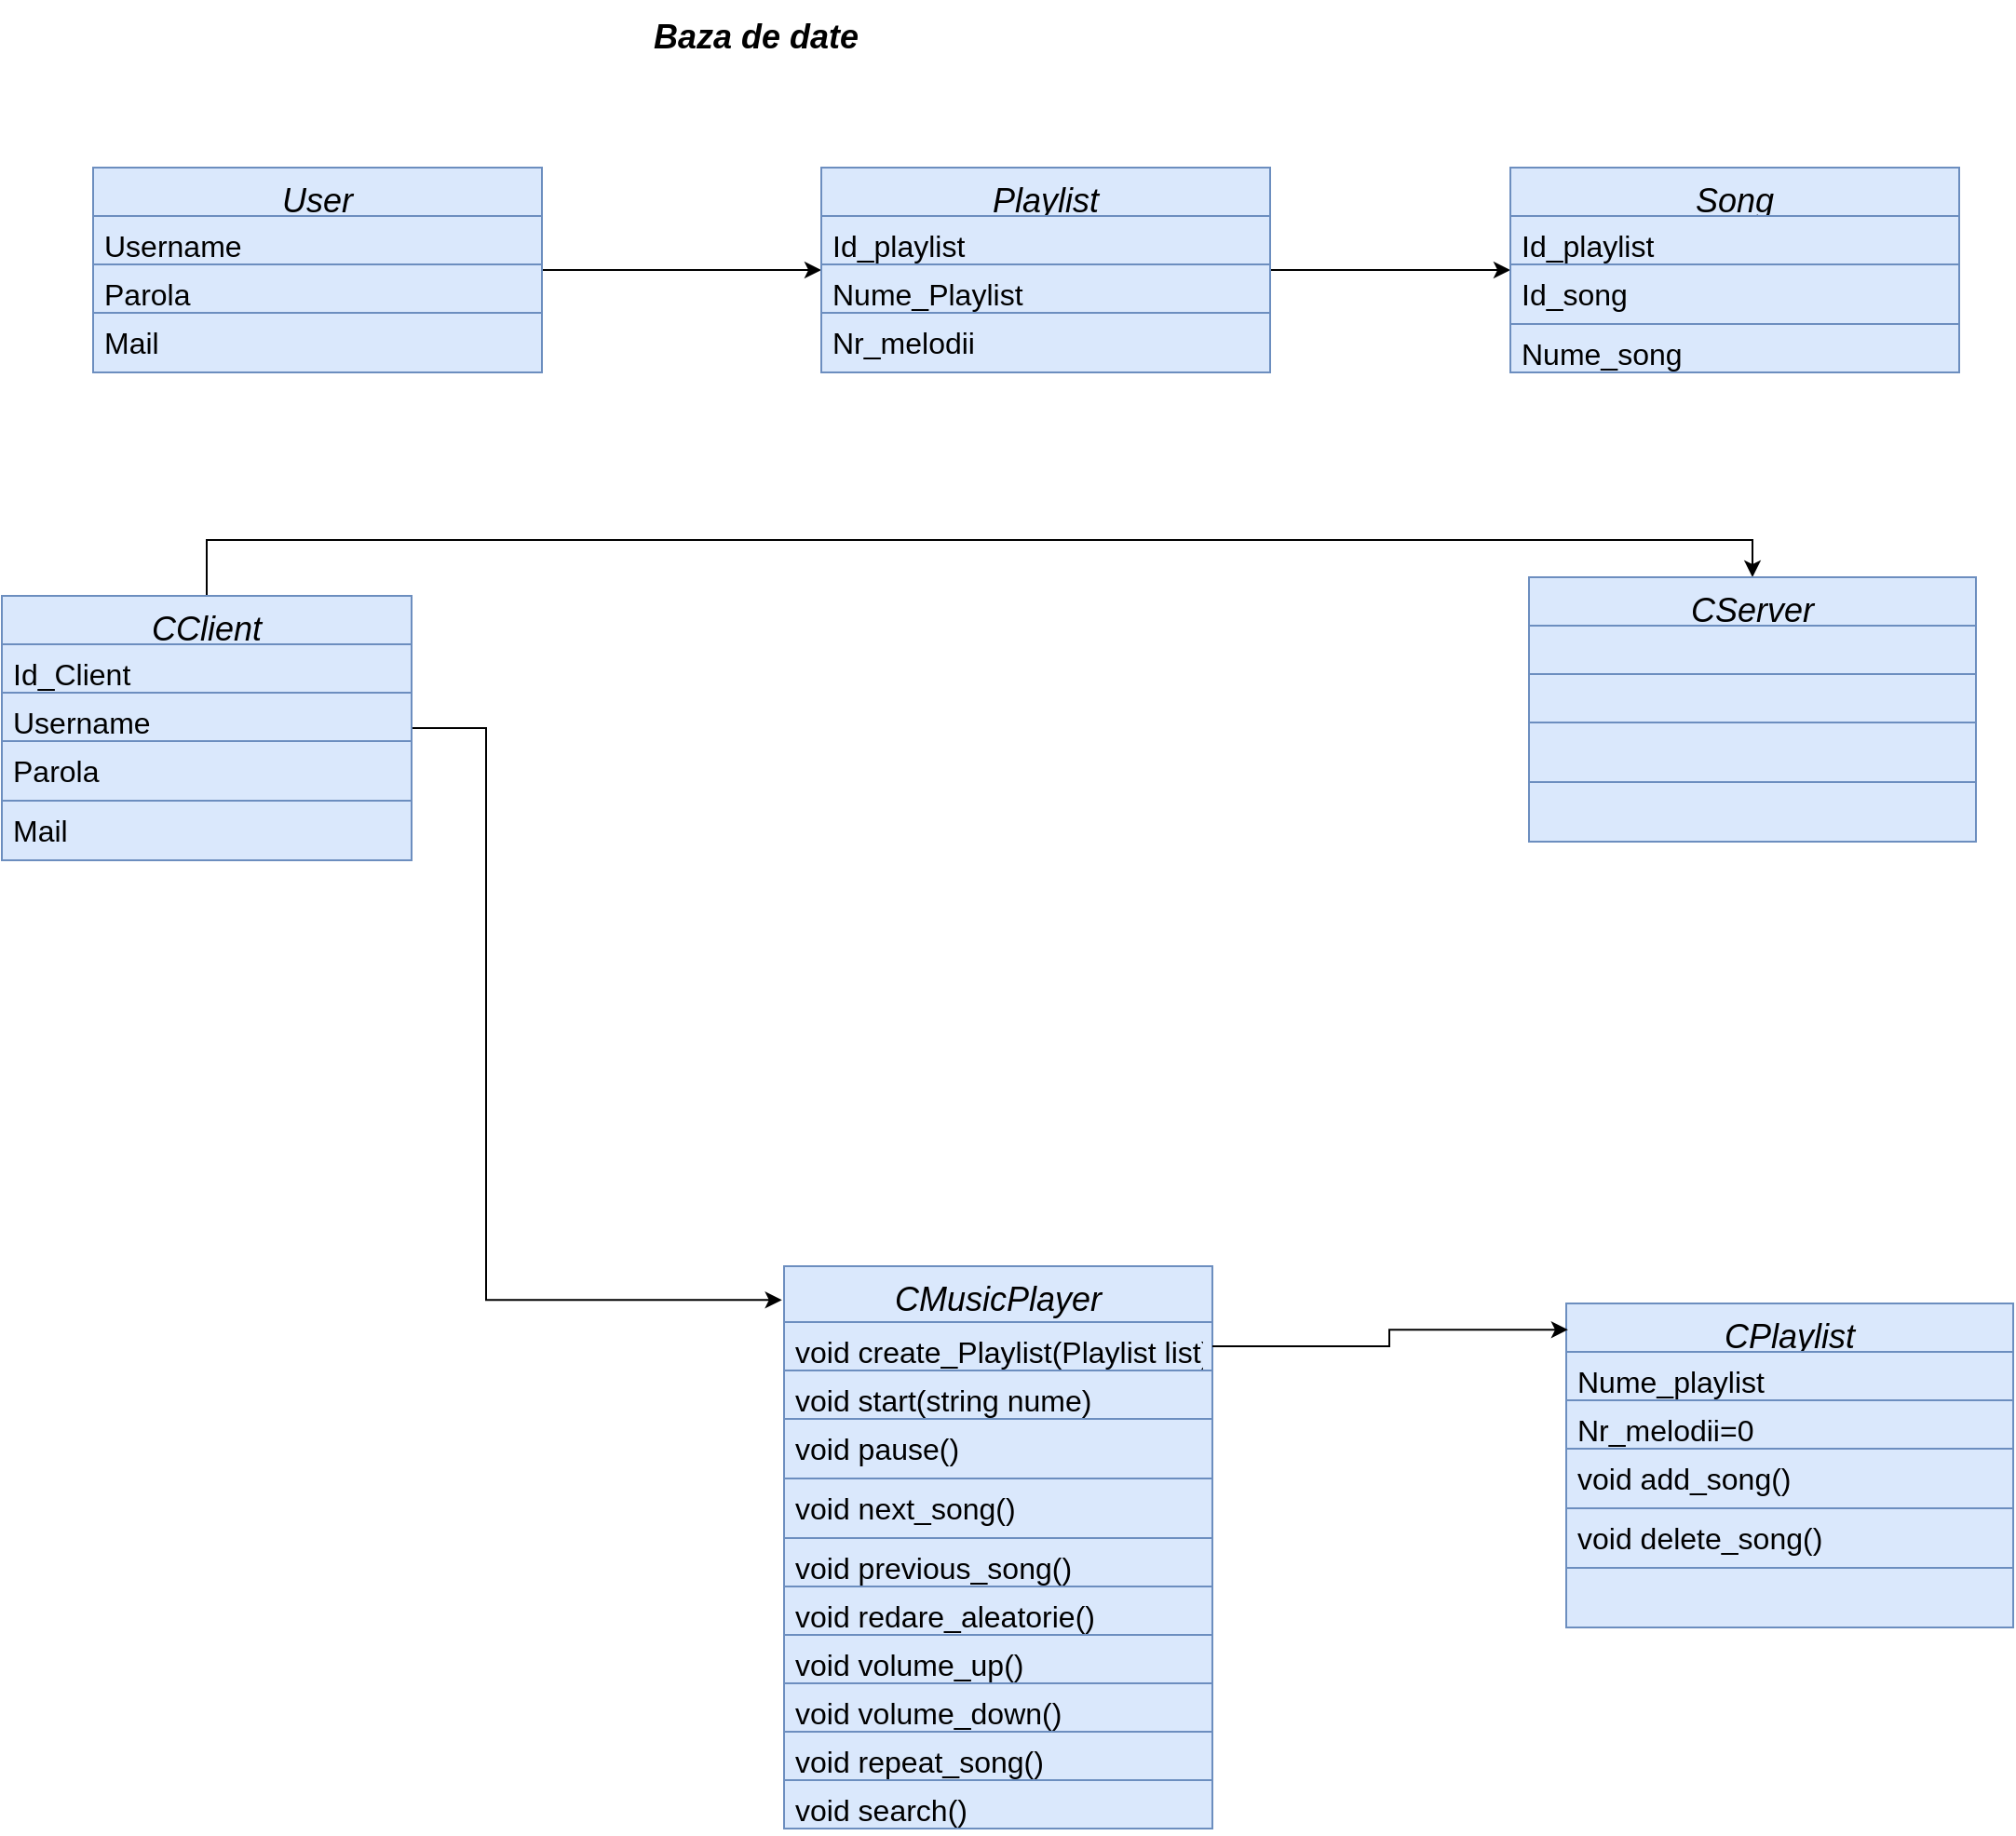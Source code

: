 <mxfile version="13.9.9" type="device"><diagram id="C5RBs43oDa-KdzZeNtuy" name="Page-1"><mxGraphModel dx="1856" dy="867" grid="1" gridSize="10" guides="1" tooltips="1" connect="1" arrows="1" fold="1" page="1" pageScale="1" pageWidth="3300" pageHeight="2339" math="0" shadow="0"><root><mxCell id="WIyWlLk6GJQsqaUBKTNV-0"/><mxCell id="WIyWlLk6GJQsqaUBKTNV-1" parent="WIyWlLk6GJQsqaUBKTNV-0"/><mxCell id="E3miC730Tya--SnybEm1-10" style="edgeStyle=orthogonalEdgeStyle;rounded=0;orthogonalLoop=1;jettySize=auto;html=1;exitX=1;exitY=0.5;exitDx=0;exitDy=0;entryX=0;entryY=0.5;entryDx=0;entryDy=0;fontSize=18;" parent="WIyWlLk6GJQsqaUBKTNV-1" source="zkfFHV4jXpPFQw0GAbJ--0" target="E3miC730Tya--SnybEm1-6" edge="1"><mxGeometry relative="1" as="geometry"/></mxCell><mxCell id="zkfFHV4jXpPFQw0GAbJ--0" value="User" style="swimlane;fontStyle=2;align=center;verticalAlign=top;childLayout=stackLayout;horizontal=1;startSize=26;horizontalStack=0;resizeParent=1;resizeLast=0;collapsible=1;marginBottom=0;rounded=0;shadow=0;strokeWidth=1;fillColor=#dae8fc;strokeColor=#6c8ebf;fontSize=18;" parent="WIyWlLk6GJQsqaUBKTNV-1" vertex="1"><mxGeometry x="189" y="160" width="241" height="110" as="geometry"><mxRectangle x="230" y="140" width="160" height="26" as="alternateBounds"/></mxGeometry></mxCell><mxCell id="zkfFHV4jXpPFQw0GAbJ--1" value="Username" style="text;align=left;verticalAlign=top;spacingLeft=4;spacingRight=4;overflow=hidden;rotatable=0;points=[[0,0.5],[1,0.5]];portConstraint=eastwest;fillColor=#dae8fc;strokeColor=#6c8ebf;fontSize=16;" parent="zkfFHV4jXpPFQw0GAbJ--0" vertex="1"><mxGeometry y="26" width="241" height="26" as="geometry"/></mxCell><mxCell id="zkfFHV4jXpPFQw0GAbJ--3" value="Parola" style="text;align=left;verticalAlign=top;spacingLeft=4;spacingRight=4;overflow=hidden;rotatable=0;points=[[0,0.5],[1,0.5]];portConstraint=eastwest;rounded=0;shadow=0;html=0;fillColor=#dae8fc;strokeColor=#6c8ebf;fontSize=16;" parent="zkfFHV4jXpPFQw0GAbJ--0" vertex="1"><mxGeometry y="52" width="241" height="26" as="geometry"/></mxCell><mxCell id="E3miC730Tya--SnybEm1-0" value="Mail" style="text;align=left;verticalAlign=top;spacingLeft=4;spacingRight=4;overflow=hidden;rotatable=0;points=[[0,0.5],[1,0.5]];portConstraint=eastwest;rounded=0;shadow=0;html=0;fillColor=#dae8fc;strokeColor=#6c8ebf;fontSize=16;" parent="zkfFHV4jXpPFQw0GAbJ--0" vertex="1"><mxGeometry y="78" width="241" height="32" as="geometry"/></mxCell><mxCell id="E3miC730Tya--SnybEm1-4" value="&lt;font style=&quot;font-size: 18px&quot;&gt;&lt;i&gt;&lt;b&gt;Baza de date&lt;/b&gt;&lt;/i&gt;&lt;/font&gt;" style="text;html=1;strokeColor=none;fillColor=none;align=center;verticalAlign=middle;whiteSpace=wrap;rounded=0;" parent="WIyWlLk6GJQsqaUBKTNV-1" vertex="1"><mxGeometry x="430" y="70" width="230" height="40" as="geometry"/></mxCell><mxCell id="cdhBLZeFDttdKhyLM7Vs-7" style="edgeStyle=orthogonalEdgeStyle;rounded=0;orthogonalLoop=1;jettySize=auto;html=1;exitX=1;exitY=0.5;exitDx=0;exitDy=0;entryX=0;entryY=0.5;entryDx=0;entryDy=0;" edge="1" parent="WIyWlLk6GJQsqaUBKTNV-1" source="E3miC730Tya--SnybEm1-6" target="cdhBLZeFDttdKhyLM7Vs-1"><mxGeometry relative="1" as="geometry"/></mxCell><mxCell id="E3miC730Tya--SnybEm1-6" value="Playlist" style="swimlane;fontStyle=2;align=center;verticalAlign=top;childLayout=stackLayout;horizontal=1;startSize=26;horizontalStack=0;resizeParent=1;resizeLast=0;collapsible=1;marginBottom=0;rounded=0;shadow=0;strokeWidth=1;fillColor=#dae8fc;strokeColor=#6c8ebf;fontSize=18;" parent="WIyWlLk6GJQsqaUBKTNV-1" vertex="1"><mxGeometry x="580" y="160" width="241" height="110" as="geometry"><mxRectangle x="230" y="140" width="160" height="26" as="alternateBounds"/></mxGeometry></mxCell><mxCell id="E3miC730Tya--SnybEm1-7" value="Id_playlist" style="text;align=left;verticalAlign=top;spacingLeft=4;spacingRight=4;overflow=hidden;rotatable=0;points=[[0,0.5],[1,0.5]];portConstraint=eastwest;fillColor=#dae8fc;strokeColor=#6c8ebf;fontSize=16;" parent="E3miC730Tya--SnybEm1-6" vertex="1"><mxGeometry y="26" width="241" height="26" as="geometry"/></mxCell><mxCell id="E3miC730Tya--SnybEm1-8" value="Nume_Playlist" style="text;align=left;verticalAlign=top;spacingLeft=4;spacingRight=4;overflow=hidden;rotatable=0;points=[[0,0.5],[1,0.5]];portConstraint=eastwest;rounded=0;shadow=0;html=0;fillColor=#dae8fc;strokeColor=#6c8ebf;fontSize=16;" parent="E3miC730Tya--SnybEm1-6" vertex="1"><mxGeometry y="52" width="241" height="26" as="geometry"/></mxCell><mxCell id="E3miC730Tya--SnybEm1-9" value="Nr_melodii" style="text;align=left;verticalAlign=top;spacingLeft=4;spacingRight=4;overflow=hidden;rotatable=0;points=[[0,0.5],[1,0.5]];portConstraint=eastwest;rounded=0;shadow=0;html=0;fillColor=#dae8fc;strokeColor=#6c8ebf;fontSize=16;" parent="E3miC730Tya--SnybEm1-6" vertex="1"><mxGeometry y="78" width="241" height="32" as="geometry"/></mxCell><mxCell id="E3miC730Tya--SnybEm1-52" style="edgeStyle=orthogonalEdgeStyle;rounded=0;orthogonalLoop=1;jettySize=auto;html=1;entryX=-0.005;entryY=0.06;entryDx=0;entryDy=0;entryPerimeter=0;fontSize=18;" parent="WIyWlLk6GJQsqaUBKTNV-1" source="E3miC730Tya--SnybEm1-11" target="E3miC730Tya--SnybEm1-22" edge="1"><mxGeometry relative="1" as="geometry"><Array as="points"><mxPoint x="400" y="461"/><mxPoint x="400" y="768"/></Array></mxGeometry></mxCell><mxCell id="cdhBLZeFDttdKhyLM7Vs-8" style="edgeStyle=orthogonalEdgeStyle;rounded=0;orthogonalLoop=1;jettySize=auto;html=1;entryX=0.5;entryY=0;entryDx=0;entryDy=0;" edge="1" parent="WIyWlLk6GJQsqaUBKTNV-1" source="E3miC730Tya--SnybEm1-11" target="E3miC730Tya--SnybEm1-17"><mxGeometry relative="1" as="geometry"><Array as="points"><mxPoint x="250" y="360"/><mxPoint x="1080" y="360"/></Array></mxGeometry></mxCell><mxCell id="E3miC730Tya--SnybEm1-11" value="CClient" style="swimlane;fontStyle=2;align=center;verticalAlign=top;childLayout=stackLayout;horizontal=1;startSize=26;horizontalStack=0;resizeParent=1;resizeLast=0;collapsible=1;marginBottom=0;rounded=0;shadow=0;strokeWidth=1;fillColor=#dae8fc;strokeColor=#6c8ebf;fontSize=18;" parent="WIyWlLk6GJQsqaUBKTNV-1" vertex="1"><mxGeometry x="140" y="390" width="220" height="142" as="geometry"><mxRectangle x="230" y="140" width="160" height="26" as="alternateBounds"/></mxGeometry></mxCell><mxCell id="E3miC730Tya--SnybEm1-12" value="Id_Client" style="text;align=left;verticalAlign=top;spacingLeft=4;spacingRight=4;overflow=hidden;rotatable=0;points=[[0,0.5],[1,0.5]];portConstraint=eastwest;fillColor=#dae8fc;strokeColor=#6c8ebf;fontSize=16;" parent="E3miC730Tya--SnybEm1-11" vertex="1"><mxGeometry y="26" width="220" height="26" as="geometry"/></mxCell><mxCell id="E3miC730Tya--SnybEm1-13" value="Username" style="text;align=left;verticalAlign=top;spacingLeft=4;spacingRight=4;overflow=hidden;rotatable=0;points=[[0,0.5],[1,0.5]];portConstraint=eastwest;rounded=0;shadow=0;html=0;fillColor=#dae8fc;strokeColor=#6c8ebf;fontSize=16;" parent="E3miC730Tya--SnybEm1-11" vertex="1"><mxGeometry y="52" width="220" height="26" as="geometry"/></mxCell><mxCell id="E3miC730Tya--SnybEm1-14" value="Parola" style="text;align=left;verticalAlign=top;spacingLeft=4;spacingRight=4;overflow=hidden;rotatable=0;points=[[0,0.5],[1,0.5]];portConstraint=eastwest;rounded=0;shadow=0;html=0;fillColor=#dae8fc;strokeColor=#6c8ebf;fontSize=16;" parent="E3miC730Tya--SnybEm1-11" vertex="1"><mxGeometry y="78" width="220" height="32" as="geometry"/></mxCell><mxCell id="E3miC730Tya--SnybEm1-16" value="Mail" style="text;align=left;verticalAlign=top;spacingLeft=4;spacingRight=4;overflow=hidden;rotatable=0;points=[[0,0.5],[1,0.5]];portConstraint=eastwest;rounded=0;shadow=0;html=0;fillColor=#dae8fc;strokeColor=#6c8ebf;fontSize=16;" parent="E3miC730Tya--SnybEm1-11" vertex="1"><mxGeometry y="110" width="220" height="32" as="geometry"/></mxCell><mxCell id="E3miC730Tya--SnybEm1-17" value="CServer" style="swimlane;fontStyle=2;align=center;verticalAlign=top;childLayout=stackLayout;horizontal=1;startSize=26;horizontalStack=0;resizeParent=1;resizeLast=0;collapsible=1;marginBottom=0;rounded=0;shadow=0;strokeWidth=1;fillColor=#dae8fc;strokeColor=#6c8ebf;fontSize=18;" parent="WIyWlLk6GJQsqaUBKTNV-1" vertex="1"><mxGeometry x="960" y="380" width="240" height="142" as="geometry"><mxRectangle x="230" y="140" width="160" height="26" as="alternateBounds"/></mxGeometry></mxCell><mxCell id="E3miC730Tya--SnybEm1-18" value="" style="text;align=left;verticalAlign=top;spacingLeft=4;spacingRight=4;overflow=hidden;rotatable=0;points=[[0,0.5],[1,0.5]];portConstraint=eastwest;fillColor=#dae8fc;strokeColor=#6c8ebf;fontSize=16;" parent="E3miC730Tya--SnybEm1-17" vertex="1"><mxGeometry y="26" width="240" height="26" as="geometry"/></mxCell><mxCell id="E3miC730Tya--SnybEm1-19" value="" style="text;align=left;verticalAlign=top;spacingLeft=4;spacingRight=4;overflow=hidden;rotatable=0;points=[[0,0.5],[1,0.5]];portConstraint=eastwest;rounded=0;shadow=0;html=0;fillColor=#dae8fc;strokeColor=#6c8ebf;fontSize=16;" parent="E3miC730Tya--SnybEm1-17" vertex="1"><mxGeometry y="52" width="240" height="26" as="geometry"/></mxCell><mxCell id="E3miC730Tya--SnybEm1-20" value="" style="text;align=left;verticalAlign=top;spacingLeft=4;spacingRight=4;overflow=hidden;rotatable=0;points=[[0,0.5],[1,0.5]];portConstraint=eastwest;rounded=0;shadow=0;html=0;fillColor=#dae8fc;strokeColor=#6c8ebf;fontSize=16;" parent="E3miC730Tya--SnybEm1-17" vertex="1"><mxGeometry y="78" width="240" height="32" as="geometry"/></mxCell><mxCell id="E3miC730Tya--SnybEm1-21" value="" style="text;align=left;verticalAlign=top;spacingLeft=4;spacingRight=4;overflow=hidden;rotatable=0;points=[[0,0.5],[1,0.5]];portConstraint=eastwest;rounded=0;shadow=0;html=0;fillColor=#dae8fc;strokeColor=#6c8ebf;fontSize=16;" parent="E3miC730Tya--SnybEm1-17" vertex="1"><mxGeometry y="110" width="240" height="32" as="geometry"/></mxCell><mxCell id="E3miC730Tya--SnybEm1-22" value="CMusicPlayer" style="swimlane;fontStyle=2;align=center;verticalAlign=top;childLayout=stackLayout;horizontal=1;startSize=30;horizontalStack=0;resizeParent=1;resizeLast=0;collapsible=1;marginBottom=0;rounded=0;shadow=0;strokeWidth=1;fillColor=#dae8fc;strokeColor=#6c8ebf;fontSize=18;" parent="WIyWlLk6GJQsqaUBKTNV-1" vertex="1"><mxGeometry x="560" y="750" width="230" height="302" as="geometry"><mxRectangle x="230" y="140" width="160" height="26" as="alternateBounds"/></mxGeometry></mxCell><mxCell id="E3miC730Tya--SnybEm1-23" value="void create_Playlist(Playlist list)" style="text;align=left;verticalAlign=top;spacingLeft=4;spacingRight=4;overflow=hidden;rotatable=0;points=[[0,0.5],[1,0.5]];portConstraint=eastwest;fillColor=#dae8fc;strokeColor=#6c8ebf;fontSize=16;" parent="E3miC730Tya--SnybEm1-22" vertex="1"><mxGeometry y="30" width="230" height="26" as="geometry"/></mxCell><mxCell id="E3miC730Tya--SnybEm1-24" value="void start(string nume)" style="text;align=left;verticalAlign=top;spacingLeft=4;spacingRight=4;overflow=hidden;rotatable=0;points=[[0,0.5],[1,0.5]];portConstraint=eastwest;rounded=0;shadow=0;html=0;fillColor=#dae8fc;strokeColor=#6c8ebf;fontSize=16;" parent="E3miC730Tya--SnybEm1-22" vertex="1"><mxGeometry y="56" width="230" height="26" as="geometry"/></mxCell><mxCell id="E3miC730Tya--SnybEm1-25" value="void pause()" style="text;align=left;verticalAlign=top;spacingLeft=4;spacingRight=4;overflow=hidden;rotatable=0;points=[[0,0.5],[1,0.5]];portConstraint=eastwest;rounded=0;shadow=0;html=0;fillColor=#dae8fc;strokeColor=#6c8ebf;fontSize=16;" parent="E3miC730Tya--SnybEm1-22" vertex="1"><mxGeometry y="82" width="230" height="32" as="geometry"/></mxCell><mxCell id="E3miC730Tya--SnybEm1-26" value="void next_song()" style="text;align=left;verticalAlign=top;spacingLeft=4;spacingRight=4;overflow=hidden;rotatable=0;points=[[0,0.5],[1,0.5]];portConstraint=eastwest;rounded=0;shadow=0;html=0;fillColor=#dae8fc;strokeColor=#6c8ebf;fontSize=16;" parent="E3miC730Tya--SnybEm1-22" vertex="1"><mxGeometry y="114" width="230" height="32" as="geometry"/></mxCell><mxCell id="E3miC730Tya--SnybEm1-27" value="void previous_song()" style="text;align=left;verticalAlign=top;spacingLeft=4;spacingRight=4;overflow=hidden;rotatable=0;points=[[0,0.5],[1,0.5]];portConstraint=eastwest;rounded=0;shadow=0;html=0;fillColor=#dae8fc;strokeColor=#6c8ebf;fontSize=16;" parent="E3miC730Tya--SnybEm1-22" vertex="1"><mxGeometry y="146" width="230" height="26" as="geometry"/></mxCell><mxCell id="E3miC730Tya--SnybEm1-28" value="void redare_aleatorie()" style="text;align=left;verticalAlign=top;spacingLeft=4;spacingRight=4;overflow=hidden;rotatable=0;points=[[0,0.5],[1,0.5]];portConstraint=eastwest;rounded=0;shadow=0;html=0;fillColor=#dae8fc;strokeColor=#6c8ebf;fontSize=16;" parent="E3miC730Tya--SnybEm1-22" vertex="1"><mxGeometry y="172" width="230" height="26" as="geometry"/></mxCell><mxCell id="E3miC730Tya--SnybEm1-36" value="void volume_up()" style="text;align=left;verticalAlign=top;spacingLeft=4;spacingRight=4;overflow=hidden;rotatable=0;points=[[0,0.5],[1,0.5]];portConstraint=eastwest;rounded=0;shadow=0;html=0;fillColor=#dae8fc;strokeColor=#6c8ebf;fontSize=16;" parent="E3miC730Tya--SnybEm1-22" vertex="1"><mxGeometry y="198" width="230" height="26" as="geometry"/></mxCell><mxCell id="E3miC730Tya--SnybEm1-37" value="void volume_down()" style="text;align=left;verticalAlign=top;spacingLeft=4;spacingRight=4;overflow=hidden;rotatable=0;points=[[0,0.5],[1,0.5]];portConstraint=eastwest;rounded=0;shadow=0;html=0;fillColor=#dae8fc;strokeColor=#6c8ebf;fontSize=16;" parent="E3miC730Tya--SnybEm1-22" vertex="1"><mxGeometry y="224" width="230" height="26" as="geometry"/></mxCell><mxCell id="E3miC730Tya--SnybEm1-40" value="void repeat_song()" style="text;align=left;verticalAlign=top;spacingLeft=4;spacingRight=4;overflow=hidden;rotatable=0;points=[[0,0.5],[1,0.5]];portConstraint=eastwest;rounded=0;shadow=0;html=0;fillColor=#dae8fc;strokeColor=#6c8ebf;fontSize=16;" parent="E3miC730Tya--SnybEm1-22" vertex="1"><mxGeometry y="250" width="230" height="26" as="geometry"/></mxCell><mxCell id="E3miC730Tya--SnybEm1-41" value="void search()" style="text;align=left;verticalAlign=top;spacingLeft=4;spacingRight=4;overflow=hidden;rotatable=0;points=[[0,0.5],[1,0.5]];portConstraint=eastwest;rounded=0;shadow=0;html=0;fillColor=#dae8fc;strokeColor=#6c8ebf;fontSize=16;" parent="E3miC730Tya--SnybEm1-22" vertex="1"><mxGeometry y="276" width="230" height="26" as="geometry"/></mxCell><mxCell id="E3miC730Tya--SnybEm1-43" value="CPlaylist" style="swimlane;fontStyle=2;align=center;verticalAlign=top;childLayout=stackLayout;horizontal=1;startSize=26;horizontalStack=0;resizeParent=1;resizeLast=0;collapsible=1;marginBottom=0;rounded=0;shadow=0;strokeWidth=1;fillColor=#dae8fc;strokeColor=#6c8ebf;fontSize=18;" parent="WIyWlLk6GJQsqaUBKTNV-1" vertex="1"><mxGeometry x="980" y="770" width="240" height="174" as="geometry"><mxRectangle x="1870" y="750" width="160" height="26" as="alternateBounds"/></mxGeometry></mxCell><mxCell id="E3miC730Tya--SnybEm1-44" value="Nume_playlist" style="text;align=left;verticalAlign=top;spacingLeft=4;spacingRight=4;overflow=hidden;rotatable=0;points=[[0,0.5],[1,0.5]];portConstraint=eastwest;fillColor=#dae8fc;strokeColor=#6c8ebf;fontSize=16;" parent="E3miC730Tya--SnybEm1-43" vertex="1"><mxGeometry y="26" width="240" height="26" as="geometry"/></mxCell><mxCell id="E3miC730Tya--SnybEm1-45" value="Nr_melodii=0" style="text;align=left;verticalAlign=top;spacingLeft=4;spacingRight=4;overflow=hidden;rotatable=0;points=[[0,0.5],[1,0.5]];portConstraint=eastwest;rounded=0;shadow=0;html=0;fillColor=#dae8fc;strokeColor=#6c8ebf;fontSize=16;" parent="E3miC730Tya--SnybEm1-43" vertex="1"><mxGeometry y="52" width="240" height="26" as="geometry"/></mxCell><mxCell id="E3miC730Tya--SnybEm1-46" value="void add_song()" style="text;align=left;verticalAlign=top;spacingLeft=4;spacingRight=4;overflow=hidden;rotatable=0;points=[[0,0.5],[1,0.5]];portConstraint=eastwest;rounded=0;shadow=0;html=0;fillColor=#dae8fc;strokeColor=#6c8ebf;fontSize=16;" parent="E3miC730Tya--SnybEm1-43" vertex="1"><mxGeometry y="78" width="240" height="32" as="geometry"/></mxCell><mxCell id="E3miC730Tya--SnybEm1-47" value="void delete_song()" style="text;align=left;verticalAlign=top;spacingLeft=4;spacingRight=4;overflow=hidden;rotatable=0;points=[[0,0.5],[1,0.5]];portConstraint=eastwest;rounded=0;shadow=0;html=0;fillColor=#dae8fc;strokeColor=#6c8ebf;fontSize=16;" parent="E3miC730Tya--SnybEm1-43" vertex="1"><mxGeometry y="110" width="240" height="32" as="geometry"/></mxCell><mxCell id="E3miC730Tya--SnybEm1-48" value="" style="text;align=left;verticalAlign=top;spacingLeft=4;spacingRight=4;overflow=hidden;rotatable=0;points=[[0,0.5],[1,0.5]];portConstraint=eastwest;rounded=0;shadow=0;html=0;fillColor=#dae8fc;strokeColor=#6c8ebf;fontSize=16;" parent="E3miC730Tya--SnybEm1-43" vertex="1"><mxGeometry y="142" width="240" height="32" as="geometry"/></mxCell><mxCell id="E3miC730Tya--SnybEm1-50" style="edgeStyle=orthogonalEdgeStyle;rounded=0;orthogonalLoop=1;jettySize=auto;html=1;entryX=0.004;entryY=0.081;entryDx=0;entryDy=0;entryPerimeter=0;fontSize=18;" parent="WIyWlLk6GJQsqaUBKTNV-1" source="E3miC730Tya--SnybEm1-23" target="E3miC730Tya--SnybEm1-43" edge="1"><mxGeometry relative="1" as="geometry"/></mxCell><mxCell id="cdhBLZeFDttdKhyLM7Vs-1" value="Song" style="swimlane;fontStyle=2;align=center;verticalAlign=top;childLayout=stackLayout;horizontal=1;startSize=26;horizontalStack=0;resizeParent=1;resizeLast=0;collapsible=1;marginBottom=0;rounded=0;shadow=0;strokeWidth=1;fillColor=#dae8fc;strokeColor=#6c8ebf;fontSize=18;" vertex="1" parent="WIyWlLk6GJQsqaUBKTNV-1"><mxGeometry x="950" y="160" width="241" height="110" as="geometry"><mxRectangle x="230" y="140" width="160" height="26" as="alternateBounds"/></mxGeometry></mxCell><mxCell id="cdhBLZeFDttdKhyLM7Vs-2" value="Id_playlist" style="text;align=left;verticalAlign=top;spacingLeft=4;spacingRight=4;overflow=hidden;rotatable=0;points=[[0,0.5],[1,0.5]];portConstraint=eastwest;fillColor=#dae8fc;strokeColor=#6c8ebf;fontSize=16;" vertex="1" parent="cdhBLZeFDttdKhyLM7Vs-1"><mxGeometry y="26" width="241" height="26" as="geometry"/></mxCell><mxCell id="cdhBLZeFDttdKhyLM7Vs-4" value="Id_song" style="text;align=left;verticalAlign=top;spacingLeft=4;spacingRight=4;overflow=hidden;rotatable=0;points=[[0,0.5],[1,0.5]];portConstraint=eastwest;rounded=0;shadow=0;html=0;fillColor=#dae8fc;strokeColor=#6c8ebf;fontSize=16;" vertex="1" parent="cdhBLZeFDttdKhyLM7Vs-1"><mxGeometry y="52" width="241" height="32" as="geometry"/></mxCell><mxCell id="cdhBLZeFDttdKhyLM7Vs-3" value="Nume_song" style="text;align=left;verticalAlign=top;spacingLeft=4;spacingRight=4;overflow=hidden;rotatable=0;points=[[0,0.5],[1,0.5]];portConstraint=eastwest;rounded=0;shadow=0;html=0;fillColor=#dae8fc;strokeColor=#6c8ebf;fontSize=16;" vertex="1" parent="cdhBLZeFDttdKhyLM7Vs-1"><mxGeometry y="84" width="241" height="26" as="geometry"/></mxCell></root></mxGraphModel></diagram></mxfile>